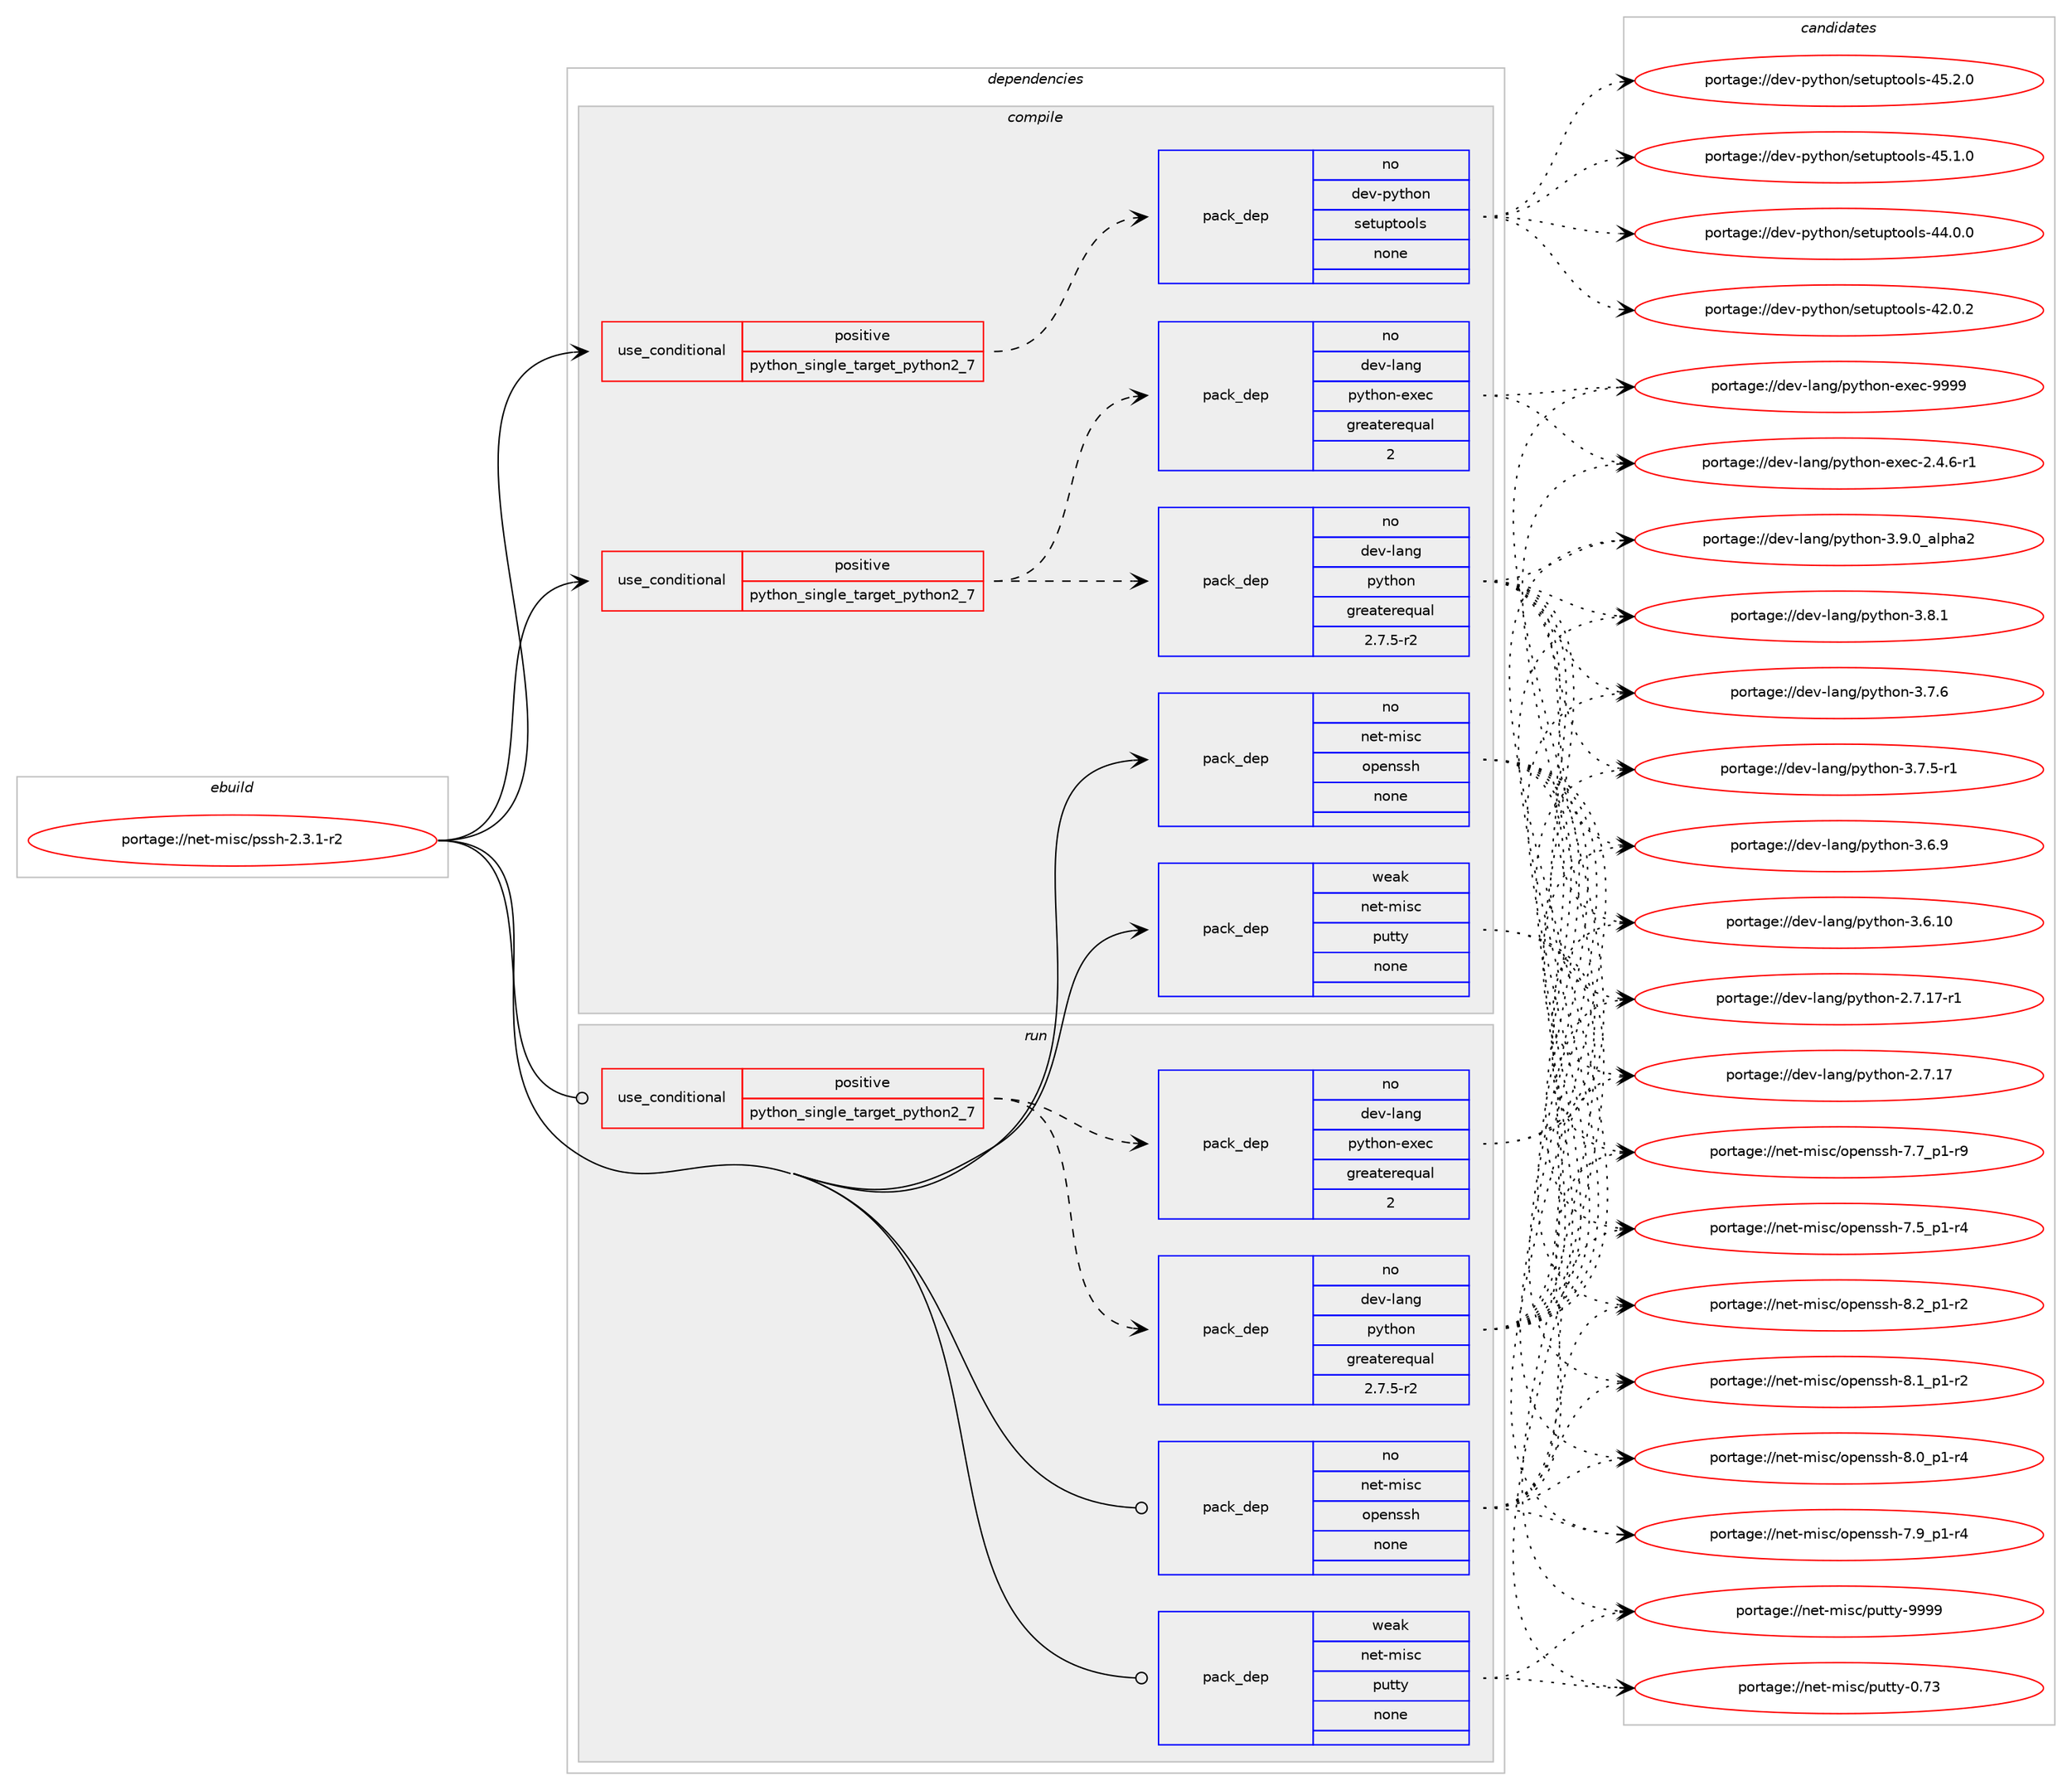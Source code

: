 digraph prolog {

# *************
# Graph options
# *************

newrank=true;
concentrate=true;
compound=true;
graph [rankdir=LR,fontname=Helvetica,fontsize=10,ranksep=1.5];#, ranksep=2.5, nodesep=0.2];
edge  [arrowhead=vee];
node  [fontname=Helvetica,fontsize=10];

# **********
# The ebuild
# **********

subgraph cluster_leftcol {
color=gray;
rank=same;
label=<<i>ebuild</i>>;
id [label="portage://net-misc/pssh-2.3.1-r2", color=red, width=4, href="../net-misc/pssh-2.3.1-r2.svg"];
}

# ****************
# The dependencies
# ****************

subgraph cluster_midcol {
color=gray;
label=<<i>dependencies</i>>;
subgraph cluster_compile {
fillcolor="#eeeeee";
style=filled;
label=<<i>compile</i>>;
subgraph cond24588 {
dependency120128 [label=<<TABLE BORDER="0" CELLBORDER="1" CELLSPACING="0" CELLPADDING="4"><TR><TD ROWSPAN="3" CELLPADDING="10">use_conditional</TD></TR><TR><TD>positive</TD></TR><TR><TD>python_single_target_python2_7</TD></TR></TABLE>>, shape=none, color=red];
subgraph pack93507 {
dependency120129 [label=<<TABLE BORDER="0" CELLBORDER="1" CELLSPACING="0" CELLPADDING="4" WIDTH="220"><TR><TD ROWSPAN="6" CELLPADDING="30">pack_dep</TD></TR><TR><TD WIDTH="110">no</TD></TR><TR><TD>dev-lang</TD></TR><TR><TD>python</TD></TR><TR><TD>greaterequal</TD></TR><TR><TD>2.7.5-r2</TD></TR></TABLE>>, shape=none, color=blue];
}
dependency120128:e -> dependency120129:w [weight=20,style="dashed",arrowhead="vee"];
subgraph pack93508 {
dependency120130 [label=<<TABLE BORDER="0" CELLBORDER="1" CELLSPACING="0" CELLPADDING="4" WIDTH="220"><TR><TD ROWSPAN="6" CELLPADDING="30">pack_dep</TD></TR><TR><TD WIDTH="110">no</TD></TR><TR><TD>dev-lang</TD></TR><TR><TD>python-exec</TD></TR><TR><TD>greaterequal</TD></TR><TR><TD>2</TD></TR></TABLE>>, shape=none, color=blue];
}
dependency120128:e -> dependency120130:w [weight=20,style="dashed",arrowhead="vee"];
}
id:e -> dependency120128:w [weight=20,style="solid",arrowhead="vee"];
subgraph cond24589 {
dependency120131 [label=<<TABLE BORDER="0" CELLBORDER="1" CELLSPACING="0" CELLPADDING="4"><TR><TD ROWSPAN="3" CELLPADDING="10">use_conditional</TD></TR><TR><TD>positive</TD></TR><TR><TD>python_single_target_python2_7</TD></TR></TABLE>>, shape=none, color=red];
subgraph pack93509 {
dependency120132 [label=<<TABLE BORDER="0" CELLBORDER="1" CELLSPACING="0" CELLPADDING="4" WIDTH="220"><TR><TD ROWSPAN="6" CELLPADDING="30">pack_dep</TD></TR><TR><TD WIDTH="110">no</TD></TR><TR><TD>dev-python</TD></TR><TR><TD>setuptools</TD></TR><TR><TD>none</TD></TR><TR><TD></TD></TR></TABLE>>, shape=none, color=blue];
}
dependency120131:e -> dependency120132:w [weight=20,style="dashed",arrowhead="vee"];
}
id:e -> dependency120131:w [weight=20,style="solid",arrowhead="vee"];
subgraph pack93510 {
dependency120133 [label=<<TABLE BORDER="0" CELLBORDER="1" CELLSPACING="0" CELLPADDING="4" WIDTH="220"><TR><TD ROWSPAN="6" CELLPADDING="30">pack_dep</TD></TR><TR><TD WIDTH="110">no</TD></TR><TR><TD>net-misc</TD></TR><TR><TD>openssh</TD></TR><TR><TD>none</TD></TR><TR><TD></TD></TR></TABLE>>, shape=none, color=blue];
}
id:e -> dependency120133:w [weight=20,style="solid",arrowhead="vee"];
subgraph pack93511 {
dependency120134 [label=<<TABLE BORDER="0" CELLBORDER="1" CELLSPACING="0" CELLPADDING="4" WIDTH="220"><TR><TD ROWSPAN="6" CELLPADDING="30">pack_dep</TD></TR><TR><TD WIDTH="110">weak</TD></TR><TR><TD>net-misc</TD></TR><TR><TD>putty</TD></TR><TR><TD>none</TD></TR><TR><TD></TD></TR></TABLE>>, shape=none, color=blue];
}
id:e -> dependency120134:w [weight=20,style="solid",arrowhead="vee"];
}
subgraph cluster_compileandrun {
fillcolor="#eeeeee";
style=filled;
label=<<i>compile and run</i>>;
}
subgraph cluster_run {
fillcolor="#eeeeee";
style=filled;
label=<<i>run</i>>;
subgraph cond24590 {
dependency120135 [label=<<TABLE BORDER="0" CELLBORDER="1" CELLSPACING="0" CELLPADDING="4"><TR><TD ROWSPAN="3" CELLPADDING="10">use_conditional</TD></TR><TR><TD>positive</TD></TR><TR><TD>python_single_target_python2_7</TD></TR></TABLE>>, shape=none, color=red];
subgraph pack93512 {
dependency120136 [label=<<TABLE BORDER="0" CELLBORDER="1" CELLSPACING="0" CELLPADDING="4" WIDTH="220"><TR><TD ROWSPAN="6" CELLPADDING="30">pack_dep</TD></TR><TR><TD WIDTH="110">no</TD></TR><TR><TD>dev-lang</TD></TR><TR><TD>python</TD></TR><TR><TD>greaterequal</TD></TR><TR><TD>2.7.5-r2</TD></TR></TABLE>>, shape=none, color=blue];
}
dependency120135:e -> dependency120136:w [weight=20,style="dashed",arrowhead="vee"];
subgraph pack93513 {
dependency120137 [label=<<TABLE BORDER="0" CELLBORDER="1" CELLSPACING="0" CELLPADDING="4" WIDTH="220"><TR><TD ROWSPAN="6" CELLPADDING="30">pack_dep</TD></TR><TR><TD WIDTH="110">no</TD></TR><TR><TD>dev-lang</TD></TR><TR><TD>python-exec</TD></TR><TR><TD>greaterequal</TD></TR><TR><TD>2</TD></TR></TABLE>>, shape=none, color=blue];
}
dependency120135:e -> dependency120137:w [weight=20,style="dashed",arrowhead="vee"];
}
id:e -> dependency120135:w [weight=20,style="solid",arrowhead="odot"];
subgraph pack93514 {
dependency120138 [label=<<TABLE BORDER="0" CELLBORDER="1" CELLSPACING="0" CELLPADDING="4" WIDTH="220"><TR><TD ROWSPAN="6" CELLPADDING="30">pack_dep</TD></TR><TR><TD WIDTH="110">no</TD></TR><TR><TD>net-misc</TD></TR><TR><TD>openssh</TD></TR><TR><TD>none</TD></TR><TR><TD></TD></TR></TABLE>>, shape=none, color=blue];
}
id:e -> dependency120138:w [weight=20,style="solid",arrowhead="odot"];
subgraph pack93515 {
dependency120139 [label=<<TABLE BORDER="0" CELLBORDER="1" CELLSPACING="0" CELLPADDING="4" WIDTH="220"><TR><TD ROWSPAN="6" CELLPADDING="30">pack_dep</TD></TR><TR><TD WIDTH="110">weak</TD></TR><TR><TD>net-misc</TD></TR><TR><TD>putty</TD></TR><TR><TD>none</TD></TR><TR><TD></TD></TR></TABLE>>, shape=none, color=blue];
}
id:e -> dependency120139:w [weight=20,style="solid",arrowhead="odot"];
}
}

# **************
# The candidates
# **************

subgraph cluster_choices {
rank=same;
color=gray;
label=<<i>candidates</i>>;

subgraph choice93507 {
color=black;
nodesep=1;
choice10010111845108971101034711212111610411111045514657464895971081121049750 [label="portage://dev-lang/python-3.9.0_alpha2", color=red, width=4,href="../dev-lang/python-3.9.0_alpha2.svg"];
choice100101118451089711010347112121116104111110455146564649 [label="portage://dev-lang/python-3.8.1", color=red, width=4,href="../dev-lang/python-3.8.1.svg"];
choice100101118451089711010347112121116104111110455146554654 [label="portage://dev-lang/python-3.7.6", color=red, width=4,href="../dev-lang/python-3.7.6.svg"];
choice1001011184510897110103471121211161041111104551465546534511449 [label="portage://dev-lang/python-3.7.5-r1", color=red, width=4,href="../dev-lang/python-3.7.5-r1.svg"];
choice100101118451089711010347112121116104111110455146544657 [label="portage://dev-lang/python-3.6.9", color=red, width=4,href="../dev-lang/python-3.6.9.svg"];
choice10010111845108971101034711212111610411111045514654464948 [label="portage://dev-lang/python-3.6.10", color=red, width=4,href="../dev-lang/python-3.6.10.svg"];
choice100101118451089711010347112121116104111110455046554649554511449 [label="portage://dev-lang/python-2.7.17-r1", color=red, width=4,href="../dev-lang/python-2.7.17-r1.svg"];
choice10010111845108971101034711212111610411111045504655464955 [label="portage://dev-lang/python-2.7.17", color=red, width=4,href="../dev-lang/python-2.7.17.svg"];
dependency120129:e -> choice10010111845108971101034711212111610411111045514657464895971081121049750:w [style=dotted,weight="100"];
dependency120129:e -> choice100101118451089711010347112121116104111110455146564649:w [style=dotted,weight="100"];
dependency120129:e -> choice100101118451089711010347112121116104111110455146554654:w [style=dotted,weight="100"];
dependency120129:e -> choice1001011184510897110103471121211161041111104551465546534511449:w [style=dotted,weight="100"];
dependency120129:e -> choice100101118451089711010347112121116104111110455146544657:w [style=dotted,weight="100"];
dependency120129:e -> choice10010111845108971101034711212111610411111045514654464948:w [style=dotted,weight="100"];
dependency120129:e -> choice100101118451089711010347112121116104111110455046554649554511449:w [style=dotted,weight="100"];
dependency120129:e -> choice10010111845108971101034711212111610411111045504655464955:w [style=dotted,weight="100"];
}
subgraph choice93508 {
color=black;
nodesep=1;
choice10010111845108971101034711212111610411111045101120101994557575757 [label="portage://dev-lang/python-exec-9999", color=red, width=4,href="../dev-lang/python-exec-9999.svg"];
choice10010111845108971101034711212111610411111045101120101994550465246544511449 [label="portage://dev-lang/python-exec-2.4.6-r1", color=red, width=4,href="../dev-lang/python-exec-2.4.6-r1.svg"];
dependency120130:e -> choice10010111845108971101034711212111610411111045101120101994557575757:w [style=dotted,weight="100"];
dependency120130:e -> choice10010111845108971101034711212111610411111045101120101994550465246544511449:w [style=dotted,weight="100"];
}
subgraph choice93509 {
color=black;
nodesep=1;
choice100101118451121211161041111104711510111611711211611111110811545525346504648 [label="portage://dev-python/setuptools-45.2.0", color=red, width=4,href="../dev-python/setuptools-45.2.0.svg"];
choice100101118451121211161041111104711510111611711211611111110811545525346494648 [label="portage://dev-python/setuptools-45.1.0", color=red, width=4,href="../dev-python/setuptools-45.1.0.svg"];
choice100101118451121211161041111104711510111611711211611111110811545525246484648 [label="portage://dev-python/setuptools-44.0.0", color=red, width=4,href="../dev-python/setuptools-44.0.0.svg"];
choice100101118451121211161041111104711510111611711211611111110811545525046484650 [label="portage://dev-python/setuptools-42.0.2", color=red, width=4,href="../dev-python/setuptools-42.0.2.svg"];
dependency120132:e -> choice100101118451121211161041111104711510111611711211611111110811545525346504648:w [style=dotted,weight="100"];
dependency120132:e -> choice100101118451121211161041111104711510111611711211611111110811545525346494648:w [style=dotted,weight="100"];
dependency120132:e -> choice100101118451121211161041111104711510111611711211611111110811545525246484648:w [style=dotted,weight="100"];
dependency120132:e -> choice100101118451121211161041111104711510111611711211611111110811545525046484650:w [style=dotted,weight="100"];
}
subgraph choice93510 {
color=black;
nodesep=1;
choice1101011164510910511599471111121011101151151044556465095112494511450 [label="portage://net-misc/openssh-8.2_p1-r2", color=red, width=4,href="../net-misc/openssh-8.2_p1-r2.svg"];
choice1101011164510910511599471111121011101151151044556464995112494511450 [label="portage://net-misc/openssh-8.1_p1-r2", color=red, width=4,href="../net-misc/openssh-8.1_p1-r2.svg"];
choice1101011164510910511599471111121011101151151044556464895112494511452 [label="portage://net-misc/openssh-8.0_p1-r4", color=red, width=4,href="../net-misc/openssh-8.0_p1-r4.svg"];
choice1101011164510910511599471111121011101151151044555465795112494511452 [label="portage://net-misc/openssh-7.9_p1-r4", color=red, width=4,href="../net-misc/openssh-7.9_p1-r4.svg"];
choice1101011164510910511599471111121011101151151044555465595112494511457 [label="portage://net-misc/openssh-7.7_p1-r9", color=red, width=4,href="../net-misc/openssh-7.7_p1-r9.svg"];
choice1101011164510910511599471111121011101151151044555465395112494511452 [label="portage://net-misc/openssh-7.5_p1-r4", color=red, width=4,href="../net-misc/openssh-7.5_p1-r4.svg"];
dependency120133:e -> choice1101011164510910511599471111121011101151151044556465095112494511450:w [style=dotted,weight="100"];
dependency120133:e -> choice1101011164510910511599471111121011101151151044556464995112494511450:w [style=dotted,weight="100"];
dependency120133:e -> choice1101011164510910511599471111121011101151151044556464895112494511452:w [style=dotted,weight="100"];
dependency120133:e -> choice1101011164510910511599471111121011101151151044555465795112494511452:w [style=dotted,weight="100"];
dependency120133:e -> choice1101011164510910511599471111121011101151151044555465595112494511457:w [style=dotted,weight="100"];
dependency120133:e -> choice1101011164510910511599471111121011101151151044555465395112494511452:w [style=dotted,weight="100"];
}
subgraph choice93511 {
color=black;
nodesep=1;
choice1101011164510910511599471121171161161214557575757 [label="portage://net-misc/putty-9999", color=red, width=4,href="../net-misc/putty-9999.svg"];
choice1101011164510910511599471121171161161214548465551 [label="portage://net-misc/putty-0.73", color=red, width=4,href="../net-misc/putty-0.73.svg"];
dependency120134:e -> choice1101011164510910511599471121171161161214557575757:w [style=dotted,weight="100"];
dependency120134:e -> choice1101011164510910511599471121171161161214548465551:w [style=dotted,weight="100"];
}
subgraph choice93512 {
color=black;
nodesep=1;
choice10010111845108971101034711212111610411111045514657464895971081121049750 [label="portage://dev-lang/python-3.9.0_alpha2", color=red, width=4,href="../dev-lang/python-3.9.0_alpha2.svg"];
choice100101118451089711010347112121116104111110455146564649 [label="portage://dev-lang/python-3.8.1", color=red, width=4,href="../dev-lang/python-3.8.1.svg"];
choice100101118451089711010347112121116104111110455146554654 [label="portage://dev-lang/python-3.7.6", color=red, width=4,href="../dev-lang/python-3.7.6.svg"];
choice1001011184510897110103471121211161041111104551465546534511449 [label="portage://dev-lang/python-3.7.5-r1", color=red, width=4,href="../dev-lang/python-3.7.5-r1.svg"];
choice100101118451089711010347112121116104111110455146544657 [label="portage://dev-lang/python-3.6.9", color=red, width=4,href="../dev-lang/python-3.6.9.svg"];
choice10010111845108971101034711212111610411111045514654464948 [label="portage://dev-lang/python-3.6.10", color=red, width=4,href="../dev-lang/python-3.6.10.svg"];
choice100101118451089711010347112121116104111110455046554649554511449 [label="portage://dev-lang/python-2.7.17-r1", color=red, width=4,href="../dev-lang/python-2.7.17-r1.svg"];
choice10010111845108971101034711212111610411111045504655464955 [label="portage://dev-lang/python-2.7.17", color=red, width=4,href="../dev-lang/python-2.7.17.svg"];
dependency120136:e -> choice10010111845108971101034711212111610411111045514657464895971081121049750:w [style=dotted,weight="100"];
dependency120136:e -> choice100101118451089711010347112121116104111110455146564649:w [style=dotted,weight="100"];
dependency120136:e -> choice100101118451089711010347112121116104111110455146554654:w [style=dotted,weight="100"];
dependency120136:e -> choice1001011184510897110103471121211161041111104551465546534511449:w [style=dotted,weight="100"];
dependency120136:e -> choice100101118451089711010347112121116104111110455146544657:w [style=dotted,weight="100"];
dependency120136:e -> choice10010111845108971101034711212111610411111045514654464948:w [style=dotted,weight="100"];
dependency120136:e -> choice100101118451089711010347112121116104111110455046554649554511449:w [style=dotted,weight="100"];
dependency120136:e -> choice10010111845108971101034711212111610411111045504655464955:w [style=dotted,weight="100"];
}
subgraph choice93513 {
color=black;
nodesep=1;
choice10010111845108971101034711212111610411111045101120101994557575757 [label="portage://dev-lang/python-exec-9999", color=red, width=4,href="../dev-lang/python-exec-9999.svg"];
choice10010111845108971101034711212111610411111045101120101994550465246544511449 [label="portage://dev-lang/python-exec-2.4.6-r1", color=red, width=4,href="../dev-lang/python-exec-2.4.6-r1.svg"];
dependency120137:e -> choice10010111845108971101034711212111610411111045101120101994557575757:w [style=dotted,weight="100"];
dependency120137:e -> choice10010111845108971101034711212111610411111045101120101994550465246544511449:w [style=dotted,weight="100"];
}
subgraph choice93514 {
color=black;
nodesep=1;
choice1101011164510910511599471111121011101151151044556465095112494511450 [label="portage://net-misc/openssh-8.2_p1-r2", color=red, width=4,href="../net-misc/openssh-8.2_p1-r2.svg"];
choice1101011164510910511599471111121011101151151044556464995112494511450 [label="portage://net-misc/openssh-8.1_p1-r2", color=red, width=4,href="../net-misc/openssh-8.1_p1-r2.svg"];
choice1101011164510910511599471111121011101151151044556464895112494511452 [label="portage://net-misc/openssh-8.0_p1-r4", color=red, width=4,href="../net-misc/openssh-8.0_p1-r4.svg"];
choice1101011164510910511599471111121011101151151044555465795112494511452 [label="portage://net-misc/openssh-7.9_p1-r4", color=red, width=4,href="../net-misc/openssh-7.9_p1-r4.svg"];
choice1101011164510910511599471111121011101151151044555465595112494511457 [label="portage://net-misc/openssh-7.7_p1-r9", color=red, width=4,href="../net-misc/openssh-7.7_p1-r9.svg"];
choice1101011164510910511599471111121011101151151044555465395112494511452 [label="portage://net-misc/openssh-7.5_p1-r4", color=red, width=4,href="../net-misc/openssh-7.5_p1-r4.svg"];
dependency120138:e -> choice1101011164510910511599471111121011101151151044556465095112494511450:w [style=dotted,weight="100"];
dependency120138:e -> choice1101011164510910511599471111121011101151151044556464995112494511450:w [style=dotted,weight="100"];
dependency120138:e -> choice1101011164510910511599471111121011101151151044556464895112494511452:w [style=dotted,weight="100"];
dependency120138:e -> choice1101011164510910511599471111121011101151151044555465795112494511452:w [style=dotted,weight="100"];
dependency120138:e -> choice1101011164510910511599471111121011101151151044555465595112494511457:w [style=dotted,weight="100"];
dependency120138:e -> choice1101011164510910511599471111121011101151151044555465395112494511452:w [style=dotted,weight="100"];
}
subgraph choice93515 {
color=black;
nodesep=1;
choice1101011164510910511599471121171161161214557575757 [label="portage://net-misc/putty-9999", color=red, width=4,href="../net-misc/putty-9999.svg"];
choice1101011164510910511599471121171161161214548465551 [label="portage://net-misc/putty-0.73", color=red, width=4,href="../net-misc/putty-0.73.svg"];
dependency120139:e -> choice1101011164510910511599471121171161161214557575757:w [style=dotted,weight="100"];
dependency120139:e -> choice1101011164510910511599471121171161161214548465551:w [style=dotted,weight="100"];
}
}

}
